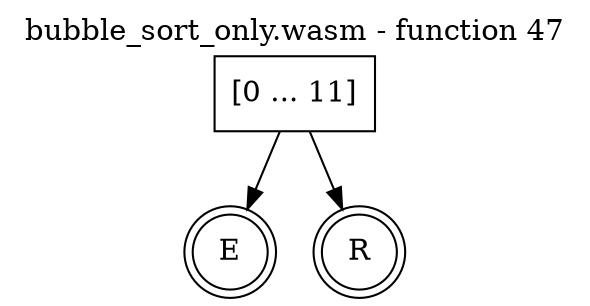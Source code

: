 digraph finite_state_machine {
    label = "bubble_sort_only.wasm - function 47"
    labelloc =  t
    labelfontsize = 16
    labelfontcolor = black
    labelfontname = "Helvetica"
    node [shape = doublecircle]; E R ;
    node [shape = box];
    node [shape=box, color=black, style=solid] 0[label="[0 ... 11]"]
    0 -> E;
    0 -> R;
}
